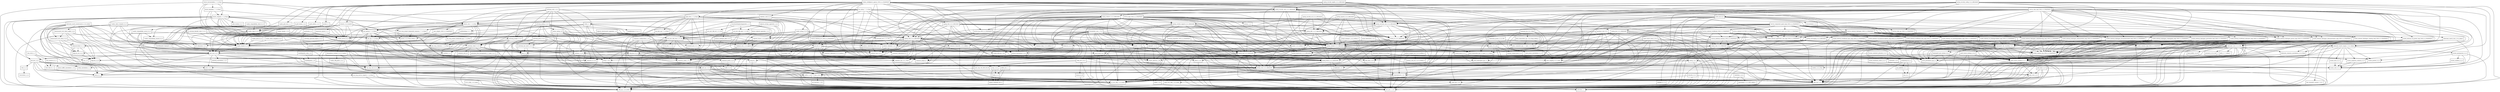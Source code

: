 digraph dependencies {
  node [shape = box, fontsize=10.0];
  activemq_broker_5_15_3 -> activemq_client_5_15_3;
  activemq_broker_5_15_3 -> guava_25_0_jre;
  activemq_broker_5_15_3 -> hawtbuf_1_11;
  activemq_broker_5_15_3 -> jackson_databind_2_9_5;
  activemq_broker_5_15_3 -> jms_1_1;
  activemq_broker_5_15_3 -> org_osgi_core_6_0_0;
  activemq_broker_5_15_3 -> slf4j_api_1_8_0_beta2;
  activemq_broker_5_15_3 -> xml_apis_1_4_01;
  activemq_client_5_15_3 -> commons_net_3_6;
  activemq_client_5_15_3 -> geronimo_j2ee_management_1_1_spec_1_0_1;
  activemq_client_5_15_3 -> hawtbuf_1_11;
  activemq_client_5_15_3 -> jms_1_1;
  activemq_client_5_15_3 -> slf4j_api_1_8_0_beta2;
  activemq_client_5_15_3 -> xml_apis_1_4_01;
  activemq_jms_pool_5_15_3 -> commons_pool2_2_5_0;
  activemq_jms_pool_5_15_3 -> jboss_transaction_api_1_2_spec_1_1_1_Final;
  activemq_jms_pool_5_15_3 -> jms_1_1;
  activemq_jms_pool_5_15_3 -> slf4j_api_1_8_0_beta2;
  activemq_kahadb_store_5_15_3 -> activemq_broker_5_15_3;
  activemq_kahadb_store_5_15_3 -> activemq_client_5_15_3;
  activemq_kahadb_store_5_15_3 -> jms_1_1;
  activemq_kahadb_store_5_15_3 -> slf4j_api_1_8_0_beta2;
  activemq_openwire_legacy_5_15_3 -> activemq_client_5_15_3;
  activemq_pool_5_15_3 -> activemq_client_5_15_3;
  activemq_pool_5_15_3 -> activemq_jms_pool_5_15_3;
  activemq_pool_5_15_3 -> jboss_transaction_api_1_2_spec_1_1_1_Final;
  activemq_pool_5_15_3 -> jms_1_1;
  activemq_pool_5_15_3 -> slf4j_api_1_8_0_beta2;
  activemq_spring_5_15_3 -> activemq_broker_5_15_3;
  activemq_spring_5_15_3 -> activemq_client_5_15_3;
  activemq_spring_5_15_3 -> activemq_jms_pool_5_15_3;
  activemq_spring_5_15_3 -> activemq_pool_5_15_3;
  activemq_spring_5_15_3 -> jboss_transaction_api_1_2_spec_1_1_1_Final;
  activemq_spring_5_15_3 -> jms_1_1;
  activemq_spring_5_15_3 -> slf4j_api_1_8_0_beta2;
  activemq_spring_5_15_3 -> spring_beans_5_0_5_RELEASE;
  activemq_spring_5_15_3 -> spring_context_5_0_5_RELEASE;
  activemq_spring_5_15_3 -> spring_core_5_0_5_RELEASE;
  activemq_spring_5_15_3 -> xbean_spring_4_8;
  activemq_web_5_15_3 -> activemq_broker_5_15_3;
  activemq_web_5_15_3 -> activemq_client_5_15_3;
  activemq_web_5_15_3 -> activemq_spring_5_15_3;
  activemq_web_5_15_3 -> jaxb_api_2_3_0;
  activemq_web_5_15_3 -> jms_1_1;
  activemq_web_5_15_3 -> slf4j_api_1_8_0_beta2;
  activemq_web_5_15_3 -> spring_beans_5_0_5_RELEASE;
  activemq_web_5_15_3 -> spring_core_5_0_5_RELEASE;
  activemq_web_5_15_3 -> spring_web_5_0_5_RELEASE;
  activemq_web_5_15_3 -> spring_webmvc_5_0_5_RELEASE;
  activemq_web_5_15_3 -> xstream_1_4_10;
  ant_1_10_3 -> ant_launcher_1_10_3;
  ant_1_10_3 -> xml_apis_1_4_01;
  asm_analysis_6_1_1 -> asm_6_1_1;
  asm_analysis_6_1_1 -> asm_tree_6_1_1;
  asm_tree_6_1_1 -> asm_6_1_1;
  asm_util_6_1_1 -> asm_6_1_1;
  asm_util_6_1_1 -> asm_analysis_6_1_1;
  asm_util_6_1_1 -> asm_tree_6_1_1;
  aspectjweaver_1_9_1 -> jcl_over_slf4j_1_8_0_beta2;
  aspectjweaver_1_9_1 -> xml_apis_1_4_01;
  atmosphere_runtime_2_4_21_vaadin1 -> commons_pool2_2_5_0;
  atmosphere_runtime_2_4_21_vaadin1 -> jaxb_api_2_3_0;
  atmosphere_runtime_2_4_21_vaadin1 -> vaadin_slf4j_jdk14_1_6_1;
  atmosphere_runtime_2_4_21_vaadin1 -> xml_apis_1_4_01;
  aws_java_sdk_core_1_11_319 -> httpclient_4_5_5;
  aws_java_sdk_core_1_11_319 -> httpcore_4_4_9;
  aws_java_sdk_core_1_11_319 -> ion_java_1_1_2;
  aws_java_sdk_core_1_11_319 -> jackson_annotations_2_9_0;
  aws_java_sdk_core_1_11_319 -> jackson_core_2_9_5;
  aws_java_sdk_core_1_11_319 -> jackson_databind_2_9_5;
  aws_java_sdk_core_1_11_319 -> jackson_dataformat_cbor_2_9_5;
  aws_java_sdk_core_1_11_319 -> jaxb_api_2_3_0;
  aws_java_sdk_core_1_11_319 -> jcl_over_slf4j_1_8_0_beta2;
  aws_java_sdk_core_1_11_319 -> joda_time_2_9_9;
  aws_java_sdk_core_1_11_319 -> xml_apis_1_4_01;
  aws_java_sdk_ec2_1_11_319 -> aws_java_sdk_core_1_11_319;
  aws_java_sdk_ec2_1_11_319 -> jackson_databind_2_9_5;
  aws_java_sdk_ec2_1_11_319 -> jcl_over_slf4j_1_8_0_beta2;
  aws_java_sdk_ec2_1_11_319 -> jmespath_java_1_11_319;
  aws_java_sdk_ec2_1_11_319 -> xml_apis_1_4_01;
  aws_java_sdk_logs_1_11_319 -> aws_java_sdk_core_1_11_319;
  aws_java_sdk_logs_1_11_319 -> jackson_annotations_2_9_0;
  aws_java_sdk_logs_1_11_319 -> jackson_core_2_9_5;
  aws_java_sdk_logs_1_11_319 -> jcl_over_slf4j_1_8_0_beta2;
  bcpkix_jdk15on_1_59 -> bcprov_jdk15on_1_59;
  bounce_0_18 -> xml_apis_1_4_01;
  cglib_3_2_6 -> ant_1_10_3;
  cglib_3_2_6 -> asm_6_1_1;
  citizen_intelligence_agency_2018_4_4_SNAPSHOT -> commons_beanutils_1_9_3_redhat_1;
  citizen_intelligence_agency_2018_4_4_SNAPSHOT -> commons_lang_2_6_0_redhat_6;
  citizen_intelligence_agency_2018_4_4_SNAPSHOT -> commons_lang3_3_7;
  citizen_intelligence_agency_2018_4_4_SNAPSHOT -> dcharts_2_0_0_hack23;
  citizen_intelligence_agency_2018_4_4_SNAPSHOT -> gantt_addon_1_0_3;
  citizen_intelligence_agency_2018_4_4_SNAPSHOT -> javax_persistence_api_2_2;
  citizen_intelligence_agency_2018_4_4_SNAPSHOT -> joda_time_2_9_9;
  citizen_intelligence_agency_2018_4_4_SNAPSHOT -> jsoup_1_10_2;
  citizen_intelligence_agency_2018_4_4_SNAPSHOT -> model_external_riksdagen_documentcontent_impl_2018_4_4_SNAPSHOT;
  citizen_intelligence_agency_2018_4_4_SNAPSHOT -> model_external_riksdagen_dokumentlista_impl_2018_4_4_SNAPSHOT;
  citizen_intelligence_agency_2018_4_4_SNAPSHOT -> model_external_riksdagen_dokumentstatus_impl_2018_4_4_SNAPSHOT;
  citizen_intelligence_agency_2018_4_4_SNAPSHOT -> model_external_riksdagen_person_impl_2018_4_4_SNAPSHOT;
  citizen_intelligence_agency_2018_4_4_SNAPSHOT -> model_external_riksdagen_utskottsforslag_impl_2018_4_4_SNAPSHOT;
  citizen_intelligence_agency_2018_4_4_SNAPSHOT -> model_external_worldbank_data_impl_2018_4_4_SNAPSHOT;
  citizen_intelligence_agency_2018_4_4_SNAPSHOT -> model_internal_application_user_impl_2018_4_4_SNAPSHOT;
  citizen_intelligence_agency_2018_4_4_SNAPSHOT -> qrcode_2_1;
  citizen_intelligence_agency_2018_4_4_SNAPSHOT -> responsive_layout_2_1_1;
  citizen_intelligence_agency_2018_4_4_SNAPSHOT -> service_api_2018_4_4_SNAPSHOT;
  citizen_intelligence_agency_2018_4_4_SNAPSHOT -> service_external_esv_2018_4_4_SNAPSHOT;
  citizen_intelligence_agency_2018_4_4_SNAPSHOT -> slf4j_api_1_8_0_beta2;
  citizen_intelligence_agency_2018_4_4_SNAPSHOT -> spring_aop_5_0_5_RELEASE;
  citizen_intelligence_agency_2018_4_4_SNAPSHOT -> spring_beans_5_0_5_RELEASE;
  citizen_intelligence_agency_2018_4_4_SNAPSHOT -> spring_context_5_0_5_RELEASE;
  citizen_intelligence_agency_2018_4_4_SNAPSHOT -> spring_security_core_5_0_4_RELEASE;
  citizen_intelligence_agency_2018_4_4_SNAPSHOT -> spring_security_web_5_0_4_RELEASE;
  citizen_intelligence_agency_2018_4_4_SNAPSHOT -> spring_tx_5_0_5_RELEASE;
  citizen_intelligence_agency_2018_4_4_SNAPSHOT -> spring_web_5_0_5_RELEASE;
  citizen_intelligence_agency_2018_4_4_SNAPSHOT -> statistics_card_0_3_0;
  citizen_intelligence_agency_2018_4_4_SNAPSHOT -> vaadin_grid_util_2_1_1;
  citizen_intelligence_agency_2018_4_4_SNAPSHOT -> vaadin_server_8_4_0;
  citizen_intelligence_agency_2018_4_4_SNAPSHOT -> vaadin_shared_8_4_0;
  citizen_intelligence_agency_2018_4_4_SNAPSHOT -> vaadin_spring_3_0_0;
  citizen_intelligence_agency_2018_4_4_SNAPSHOT -> web_widgets_2018_4_4_SNAPSHOT;
  citizen_intelligence_agency_2018_4_4_SNAPSHOT -> wt_pdf_viewer_1_0_4;
  cloudwatchlogbackappender_1_11 -> aws_java_sdk_core_1_11_319;
  cloudwatchlogbackappender_1_11 -> aws_java_sdk_ec2_1_11_319;
  cloudwatchlogbackappender_1_11 -> aws_java_sdk_logs_1_11_319;
  cloudwatchlogbackappender_1_11 -> logback_classic_1_3_0_alpha4;
  cloudwatchlogbackappender_1_11 -> logback_core_1_3_0_alpha4;
  colt_2_1_4 -> concurrent_1_3_4;
  commons_beanutils_1_9_3_redhat_1 -> commons_collections_3_2_2_redhat_2;
  commons_beanutils_1_9_3_redhat_1 -> jcl_over_slf4j_1_8_0_beta2;
  commons_collections4_4_1 -> xml_apis_1_4_01;
  commons_configuration_1_10 -> commons_beanutils_1_9_3_redhat_1;
  commons_configuration_1_10 -> commons_codec_1_11;
  commons_configuration_1_10 -> commons_collections_3_2_2_redhat_2;
  commons_configuration_1_10 -> commons_lang_2_6_0_redhat_6;
  commons_configuration_1_10 -> jcl_over_slf4j_1_8_0_beta2;
  commons_configuration_1_10 -> xml_apis_1_4_01;
  commons_dbcp2_2_2_0 -> commons_pool2_2_5_0;
  commons_dbcp2_2_2_0 -> jboss_transaction_api_1_2_spec_1_1_1_Final;
  commons_dbcp2_2_2_0 -> jcl_over_slf4j_1_8_0_beta2;
  commons_pool2_2_5_0 -> cglib_3_2_6;
  confirmdialog_3_1_1 -> vaadin_server_8_4_0;
  confirmdialog_3_1_1 -> vaadin_shared_8_4_0;
  core_1_1_2 -> arpack_combined_all_0_1;
  dcharts_2_0_0_hack23 -> commons_codec_1_11;
  dcharts_2_0_0_hack23 -> commons_lang3_3_7;
  dcharts_2_0_0_hack23 -> gwt_user_2_8_2;
  dcharts_2_0_0_hack23 -> vaadin_client_8_4_0;
  dcharts_2_0_0_hack23 -> vaadin_server_8_4_0;
  dcharts_2_0_0_hack23 -> vaadin_shared_8_4_0;
  dom4j_1_6_1 -> jaxb_api_2_3_0;
  dom4j_1_6_1 -> jaxb_xjc_2_3_0;
  dom4j_1_6_1 -> xml_apis_1_4_01;
  drools_compiler_7_7_0_Final -> antlr_runtime_3_5_2;
  drools_compiler_7_7_0_Final -> drools_core_7_7_0_Final;
  drools_compiler_7_7_0_Final -> gwt_dev_2_8_2;
  drools_compiler_7_7_0_Final -> jaxb_api_2_3_0;
  drools_compiler_7_7_0_Final -> jaxb_xjc_2_3_0;
  drools_compiler_7_7_0_Final -> kie_api_7_7_0_Final;
  drools_compiler_7_7_0_Final -> kie_internal_7_7_0_Final;
  drools_compiler_7_7_0_Final -> kie_soup_commons_7_7_0_Final;
  drools_compiler_7_7_0_Final -> kie_soup_maven_support_7_7_0_Final;
  drools_compiler_7_7_0_Final -> kie_soup_project_datamodel_commons_7_7_0_Final;
  drools_compiler_7_7_0_Final -> mvel2_2_4_0_Final_redhat_1;
  drools_compiler_7_7_0_Final -> protobuf_java_3_5_1;
  drools_compiler_7_7_0_Final -> slf4j_api_1_8_0_beta2;
  drools_compiler_7_7_0_Final -> xml_apis_1_4_01;
  drools_compiler_7_7_0_Final -> xstream_1_4_10;
  drools_core_7_7_0_Final -> commons_codec_1_11;
  drools_core_7_7_0_Final -> jaxb_api_2_3_0;
  drools_core_7_7_0_Final -> jaxb_xjc_2_3_0;
  drools_core_7_7_0_Final -> kie_api_7_7_0_Final;
  drools_core_7_7_0_Final -> kie_internal_7_7_0_Final;
  drools_core_7_7_0_Final -> kie_soup_commons_7_7_0_Final;
  drools_core_7_7_0_Final -> kie_soup_project_datamodel_commons_7_7_0_Final;
  drools_core_7_7_0_Final -> mvel2_2_4_0_Final_redhat_1;
  drools_core_7_7_0_Final -> protobuf_java_3_5_1;
  drools_core_7_7_0_Final -> slf4j_api_1_8_0_beta2;
  drools_core_7_7_0_Final -> xml_apis_1_4_01;
  drools_core_7_7_0_Final -> xstream_1_4_10;
  drools_decisiontables_7_7_0_Final -> drools_compiler_7_7_0_Final;
  drools_decisiontables_7_7_0_Final -> drools_core_7_7_0_Final;
  drools_decisiontables_7_7_0_Final -> drools_templates_7_7_0_Final;
  drools_decisiontables_7_7_0_Final -> kie_api_7_7_0_Final;
  drools_decisiontables_7_7_0_Final -> kie_internal_7_7_0_Final;
  drools_decisiontables_7_7_0_Final -> poi_all_3_17;
  drools_decisiontables_7_7_0_Final -> slf4j_api_1_8_0_beta2;
  drools_templates_7_7_0_Final -> drools_compiler_7_7_0_Final;
  drools_templates_7_7_0_Final -> drools_core_7_7_0_Final;
  drools_templates_7_7_0_Final -> kie_api_7_7_0_Final;
  drools_templates_7_7_0_Final -> mvel2_2_4_0_Final_redhat_1;
  easybinder_0_5 -> gentyref_1_2_0_vaadin1;
  easybinder_0_5 -> javax_persistence_api_2_2;
  easybinder_0_5 -> vaadin_server_8_4_0;
  easybinder_0_5 -> vaadin_shared_8_4_0;
  easybinder_0_5 -> validation_api_2_0_1_Final;
  ehcache_3_5_2 -> cache_api_1_0_0;
  ehcache_3_5_2 -> jaxb_api_2_3_0;
  ehcache_3_5_2 -> slf4j_api_1_8_0_beta2;
  ehcache_3_5_2 -> xml_apis_1_4_01;
  elasticsearch_rest_client_5_6_8 -> httpasyncclient_4_1_2;
  elasticsearch_rest_client_5_6_8 -> httpclient_4_5_5;
  elasticsearch_rest_client_5_6_8 -> httpcore_4_4_9;
  elasticsearch_rest_client_5_6_8 -> httpcore_nio_4_4_5;
  elasticsearch_rest_client_5_6_8 -> jcl_over_slf4j_1_8_0_beta2;
  elasticsearch_rest_client_sniffer_5_6_8 -> elasticsearch_rest_client_5_6_8;
  elasticsearch_rest_client_sniffer_5_6_8 -> httpcore_4_4_9;
  elasticsearch_rest_client_sniffer_5_6_8 -> jackson_core_2_9_5;
  elasticsearch_rest_client_sniffer_5_6_8 -> jcl_over_slf4j_1_8_0_beta2;
  encrypt_properties_2018_4_4_SNAPSHOT -> bcprov_jdk15on_1_59;
  encrypt_properties_2018_4_4_SNAPSHOT -> jasypt_1_9_3_redhat_3;
  fast_classpath_scanner_2_18_2 -> xml_apis_1_4_01;
  fluent_hc_4_5_5 -> httpclient_4_5_5;
  fluent_hc_4_5_5 -> httpcore_4_4_9;
  gantt_addon_1_0_3 -> gwt_user_2_8_2;
  gantt_addon_1_0_3 -> vaadin_client_8_4_0;
  gantt_addon_1_0_3 -> vaadin_server_8_4_0;
  gantt_addon_1_0_3 -> vaadin_shared_8_4_0;
  googleauth_1_1_5 -> commons_codec_1_11;
  googleauth_1_1_5 -> httpclient_4_5_5;
  guava_25_0_jre -> animal_sniffer_annotations_1_14;
  guava_25_0_jre -> checker_compat_qual_2_0_0;
  guava_25_0_jre -> error_prone_annotations_2_1_3;
  guava_25_0_jre -> j2objc_annotations_1_1;
  guava_25_0_jre -> jsr305_1_3_9;
  gwt_dev_2_8_2 -> animal_sniffer_annotations_1_14;
  gwt_dev_2_8_2 -> ant_1_10_3;
  gwt_dev_2_8_2 -> asm_6_1_1;
  gwt_dev_2_8_2 -> colt_2_1_4;
  gwt_dev_2_8_2 -> gson_2_8_3;
  gwt_dev_2_8_2 -> j2objc_annotations_1_1;
  gwt_dev_2_8_2 -> jsr305_1_3_9;
  gwt_dev_2_8_2 -> org_osgi_core_6_0_0;
  gwt_dev_2_8_2 -> xml_apis_1_4_01;
  gwt_elemental_2_8_2 -> gwt_user_2_8_2;
  gwt_user_2_8_2 -> asm_6_1_1;
  gwt_user_2_8_2 -> commons_io_2_6;
  gwt_user_2_8_2 -> gson_2_8_3;
  gwt_user_2_8_2 -> gwt_dev_2_8_2;
  gwt_user_2_8_2 -> icu4j_61_1;
  gwt_user_2_8_2 -> jcl_over_slf4j_1_8_0_beta2;
  gwt_user_2_8_2 -> jsinterop_annotations_1_0_2;
  gwt_user_2_8_2 -> jsr305_1_3_9;
  gwt_user_2_8_2 -> sac_1_3;
  gwt_user_2_8_2 -> validation_api_2_0_1_Final;
  gwt_user_2_8_2 -> xml_apis_1_4_01;
  hawtdispatch_1_22 -> asm_6_1_1;
  hawtdispatch_1_22 -> org_osgi_core_6_0_0;
  hawtdispatch_scala_1_22 -> hawtdispatch_1_22;
  hawtdispatch_transport_1_22 -> hawtbuf_1_11;
  hawtdispatch_transport_1_22 -> hawtdispatch_1_22;
  hibernate_commons_annotations_5_0_3_Final -> jboss_logging_3_3_2_Final;
  hibernate_core_5_3_0_CR1 -> ant_1_10_3;
  hibernate_core_5_3_0_CR1 -> antlr_2_7_7_redhat_7;
  hibernate_core_5_3_0_CR1 -> byte_buddy_1_8_10;
  hibernate_core_5_3_0_CR1 -> classmate_1_4_0;
  hibernate_core_5_3_0_CR1 -> dom4j_1_6_1;
  hibernate_core_5_3_0_CR1 -> hibernate_commons_annotations_5_0_3_Final;
  hibernate_core_5_3_0_CR1 -> jandex_2_0_5_Final;
  hibernate_core_5_3_0_CR1 -> javassist_3_22_0_GA;
  hibernate_core_5_3_0_CR1 -> javax_persistence_api_2_2;
  hibernate_core_5_3_0_CR1 -> jaxb_api_2_3_0;
  hibernate_core_5_3_0_CR1 -> jboss_logging_3_3_2_Final;
  hibernate_core_5_3_0_CR1 -> jboss_transaction_api_1_2_spec_1_1_1_Final;
  hibernate_core_5_3_0_CR1 -> validation_api_2_0_1_Final;
  hibernate_core_5_3_0_CR1 -> xml_apis_1_4_01;
  hibernate_jcache_5_3_0_CR1 -> cache_api_1_0_0;
  hibernate_jcache_5_3_0_CR1 -> hibernate_core_5_3_0_CR1;
  hibernate_jcache_5_3_0_CR1 -> jboss_logging_3_3_2_Final;
  hibernate_jcache_5_3_0_CR1 -> jboss_transaction_api_1_2_spec_1_1_1_Final;
  hibernate_search_elasticsearch_5_10_0_Beta2 -> elasticsearch_rest_client_5_6_8;
  hibernate_search_elasticsearch_5_10_0_Beta2 -> elasticsearch_rest_client_sniffer_5_6_8;
  hibernate_search_elasticsearch_5_10_0_Beta2 -> gson_2_8_3;
  hibernate_search_elasticsearch_5_10_0_Beta2 -> hibernate_search_engine_5_10_0_Beta2;
  hibernate_search_elasticsearch_5_10_0_Beta2 -> httpasyncclient_4_1_2;
  hibernate_search_elasticsearch_5_10_0_Beta2 -> httpclient_4_5_5;
  hibernate_search_elasticsearch_5_10_0_Beta2 -> httpcore_4_4_9;
  hibernate_search_elasticsearch_5_10_0_Beta2 -> httpcore_nio_4_4_5;
  hibernate_search_elasticsearch_5_10_0_Beta2 -> jaxb_api_2_3_0;
  hibernate_search_elasticsearch_5_10_0_Beta2 -> jboss_logging_3_3_2_Final;
  hibernate_search_elasticsearch_5_10_0_Beta2 -> lucene_analyzers_common_5_5_5;
  hibernate_search_elasticsearch_5_10_0_Beta2 -> lucene_core_5_5_5;
  hibernate_search_elasticsearch_5_10_0_Beta2 -> lucene_facet_5_5_5;
  hibernate_search_engine_5_10_0_Beta2 -> hibernate_commons_annotations_5_0_3_Final;
  hibernate_search_engine_5_10_0_Beta2 -> jboss_logging_3_3_2_Final;
  hibernate_search_engine_5_10_0_Beta2 -> jboss_transaction_api_1_2_spec_1_1_1_Final;
  hibernate_search_engine_5_10_0_Beta2 -> lucene_analyzers_common_5_5_5;
  hibernate_search_engine_5_10_0_Beta2 -> lucene_core_5_5_5;
  hibernate_search_engine_5_10_0_Beta2 -> lucene_facet_5_5_5;
  hibernate_search_engine_5_10_0_Beta2 -> lucene_misc_5_5_5;
  hibernate_search_engine_5_10_0_Beta2 -> lucene_queries_5_5_5;
  hibernate_search_engine_5_10_0_Beta2 -> lucene_queryparser_5_5_5;
  hibernate_search_engine_5_10_0_Beta2 -> xml_apis_1_4_01;
  hibernate_search_orm_5_10_0_Beta2 -> hibernate_commons_annotations_5_0_3_Final;
  hibernate_search_orm_5_10_0_Beta2 -> hibernate_core_5_3_0_CR1;
  hibernate_search_orm_5_10_0_Beta2 -> hibernate_search_engine_5_10_0_Beta2;
  hibernate_search_orm_5_10_0_Beta2 -> javax_persistence_api_2_2;
  hibernate_search_orm_5_10_0_Beta2 -> jboss_transaction_api_1_2_spec_1_1_1_Final;
  hibernate_search_orm_5_10_0_Beta2 -> lucene_core_5_5_5;
  hibernate_validator_6_0_9_Final -> classmate_1_4_0;
  hibernate_validator_6_0_9_Final -> javax_persistence_api_2_2;
  hibernate_validator_6_0_9_Final -> jaxb_api_2_3_0;
  hibernate_validator_6_0_9_Final -> jboss_logging_3_3_2_Final;
  hibernate_validator_6_0_9_Final -> joda_time_2_9_9;
  hibernate_validator_6_0_9_Final -> jsoup_1_10_2;
  hibernate_validator_6_0_9_Final -> validation_api_2_0_1_Final;
  hibernate_validator_6_0_9_Final -> xml_apis_1_4_01;
  httpasyncclient_4_1_2 -> httpclient_4_5_5;
  httpasyncclient_4_1_2 -> httpcore_4_4_9;
  httpasyncclient_4_1_2 -> httpcore_nio_4_4_5;
  httpasyncclient_4_1_2 -> jcl_over_slf4j_1_8_0_beta2;
  httpclient_4_5_5 -> commons_codec_1_11;
  httpclient_4_5_5 -> httpcore_4_4_9;
  httpclient_4_5_5 -> jcl_over_slf4j_1_8_0_beta2;
  httpcore_nio_4_4_5 -> httpcore_4_4_9;
  hyperjaxb3_ejb_roundtrip_0_6_2 -> commons_io_2_6;
  hyperjaxb3_ejb_roundtrip_0_6_2 -> commons_lang3_3_7;
  hyperjaxb3_ejb_roundtrip_0_6_2 -> hyperjaxb3_ejb_runtime_0_6_2;
  hyperjaxb3_ejb_roundtrip_0_6_2 -> javax_persistence_api_2_2;
  hyperjaxb3_ejb_roundtrip_0_6_2 -> jaxb_api_2_3_0;
  hyperjaxb3_ejb_roundtrip_0_6_2 -> jaxb2_basics_runtime_0_11_1;
  hyperjaxb3_ejb_roundtrip_0_6_2 -> jaxb2_basics_testing_0_10_0;
  hyperjaxb3_ejb_roundtrip_0_6_2 -> jcl_over_slf4j_1_8_0_beta2;
  hyperjaxb3_ejb_roundtrip_0_6_2 -> xml_apis_1_4_01;
  hyperjaxb3_ejb_runtime_0_6_2 -> commons_lang3_3_7;
  hyperjaxb3_ejb_runtime_0_6_2 -> javax_persistence_api_2_2;
  hyperjaxb3_ejb_runtime_0_6_2 -> jaxb_api_2_3_0;
  hyperjaxb3_ejb_runtime_0_6_2 -> xml_apis_1_4_01;
  icu4j_61_1 -> xml_apis_1_4_01;
  jackson_databind_2_9_5 -> jackson_annotations_2_9_0;
  jackson_databind_2_9_5 -> jackson_core_2_9_5;
  jackson_databind_2_9_5 -> xml_apis_1_4_01;
  jackson_dataformat_cbor_2_9_5 -> jackson_core_2_9_5;
  jackson_datatype_jdk8_2_9_5 -> jackson_core_2_9_5;
  jackson_datatype_jdk8_2_9_5 -> jackson_databind_2_9_5;
  jackson_mapper_asl_1_9_13_redhat_4 -> jackson_core_asl_1_9_13_redhat_4;
  jackson_mapper_asl_1_9_13_redhat_4 -> joda_time_2_9_9;
  jackson_mapper_asl_1_9_13_redhat_4 -> xml_apis_1_4_01;
  jandex_2_0_5_Final -> ant_1_10_3;
  jasypt_1_9_3_redhat_3 -> icu4j_61_1;
  jasypt_hibernate4_1_9_2 -> hibernate_core_5_3_0_CR1;
  jasypt_hibernate4_1_9_2 -> jasypt_1_9_3_redhat_3;
  jasypt_spring31_1_9_3_redhat_3 -> jasypt_1_9_3_redhat_3;
  jasypt_spring31_1_9_3_redhat_3 -> spring_beans_5_0_5_RELEASE;
  jasypt_spring31_1_9_3_redhat_3 -> spring_context_5_0_5_RELEASE;
  jasypt_spring31_1_9_3_redhat_3 -> spring_core_5_0_5_RELEASE;
  jasypt_spring31_1_9_3_redhat_3 -> xml_apis_1_4_01;
  java_cup_11b_2015_03_26 -> ant_1_10_3;
  javamelody_core_1_72_0 -> activation_1_1;
  javamelody_core_1_72_0 -> commons_dbcp2_2_2_0;
  javamelody_core_1_72_0 -> javax_interceptor_api_1_2;
  javamelody_core_1_72_0 -> javax_mail_1_6_1;
  javamelody_core_1_72_0 -> javax_persistence_api_2_2;
  javamelody_core_1_72_0 -> jrobin_1_6_0;
  javamelody_core_1_72_0 -> log4j_over_slf4j_1_8_0_beta2;
  javamelody_core_1_72_0 -> logback_classic_1_3_0_alpha4;
  javamelody_core_1_72_0 -> logback_core_1_3_0_alpha4;
  javamelody_core_1_72_0 -> openpdf_1_0_5;
  javamelody_core_1_72_0 -> quartz_2_3_0;
  javamelody_core_1_72_0 -> slf4j_api_1_8_0_beta2;
  javamelody_core_1_72_0 -> spring_aop_5_0_5_RELEASE;
  javamelody_core_1_72_0 -> spring_beans_5_0_5_RELEASE;
  javamelody_core_1_72_0 -> spring_context_5_0_5_RELEASE;
  javamelody_core_1_72_0 -> spring_core_5_0_5_RELEASE;
  javamelody_core_1_72_0 -> spring_web_5_0_5_RELEASE;
  javamelody_core_1_72_0 -> xml_apis_1_4_01;
  javamelody_core_1_72_0 -> xstream_1_4_10;
  javax_mail_1_6_1 -> activation_1_1;
  javax_mail_1_6_1 -> xml_apis_1_4_01;
  javers_all_3_9_3 -> aspectjweaver_1_9_1;
  javers_all_3_9_3 -> fast_classpath_scanner_2_18_2;
  javers_all_3_9_3 -> gson_2_8_3;
  javers_all_3_9_3 -> guava_25_0_jre;
  javers_all_3_9_3 -> hibernate_core_5_3_0_CR1;
  javers_all_3_9_3 -> javax_persistence_api_2_2;
  javers_all_3_9_3 -> jboss_transaction_api_1_2_spec_1_1_1_Final;
  javers_all_3_9_3 -> joda_time_2_9_9;
  javers_all_3_9_3 -> picocontainer_2_15;
  javers_all_3_9_3 -> polyjdbc_0_7_3;
  javers_all_3_9_3 -> slf4j_api_1_8_0_beta2;
  javers_all_3_9_3 -> spring_security_core_5_0_4_RELEASE;
  javers_all_3_9_3 -> spring_tx_5_0_5_RELEASE;
  jaxb_api_2_3_0 -> activation_1_1;
  jaxb_api_2_3_0 -> xml_apis_1_4_01;
  jaxb_core_2_3_0 -> activation_1_1;
  jaxb_core_2_3_0 -> jaxb_api_2_3_0;
  jaxb_core_2_3_0 -> xml_apis_1_4_01;
  jaxb_impl_2_3_0 -> activation_1_1;
  jaxb_impl_2_3_0 -> jaxb_api_2_3_0;
  jaxb_impl_2_3_0 -> jaxb_core_2_3_0;
  jaxb_impl_2_3_0 -> xml_apis_1_4_01;
  jaxb_xjc_2_3_0 -> activation_1_1;
  jaxb_xjc_2_3_0 -> ant_1_10_3;
  jaxb_xjc_2_3_0 -> jaxb_api_2_3_0;
  jaxb_xjc_2_3_0 -> jaxb_core_2_3_0;
  jaxb_xjc_2_3_0 -> xml_apis_1_4_01;
  jaxb2_basics_runtime_0_11_1 -> activation_1_1;
  jaxb2_basics_runtime_0_11_1 -> jaxb_api_2_3_0;
  jaxb2_basics_runtime_0_11_1 -> jaxb_core_2_3_0;
  jaxb2_basics_runtime_0_11_1 -> xml_apis_1_4_01;
  jaxb2_basics_testing_0_10_0 -> commons_io_2_6;
  jaxb2_basics_testing_0_10_0 -> jaxb_api_2_3_0;
  jaxb2_basics_testing_0_10_0 -> jaxb2_basics_runtime_0_11_1;
  jaxb2_basics_testing_0_10_0 -> jcl_over_slf4j_1_8_0_beta2;
  jaxb2_basics_testing_0_10_0 -> xml_apis_1_4_01;
  jaxb2_basics_tools_0_10_0 -> commons_beanutils_1_9_3_redhat_1;
  jaxb2_basics_tools_0_10_0 -> commons_lang3_3_7;
  jaxb2_basics_tools_0_10_0 -> jaxb_api_2_3_0;
  jaxb2_basics_tools_0_10_0 -> jaxb_core_2_3_0;
  jaxb2_basics_tools_0_10_0 -> jaxb_xjc_2_3_0;
  jaxb2_basics_tools_0_10_0 -> jaxb2_basics_runtime_0_11_1;
  jaxb2_basics_tools_0_10_0 -> jcl_over_slf4j_1_8_0_beta2;
  jaxb2_basics_tools_0_10_0 -> spring_beans_5_0_5_RELEASE;
  jaxb2_basics_tools_0_10_0 -> spring_context_5_0_5_RELEASE;
  jaxb2_basics_tools_0_10_0 -> xml_apis_1_4_01;
  jboss_connector_api_1_7_spec_1_0_0_Final -> jboss_transaction_api_1_2_spec_1_1_1_Final;
  jboss_logging_3_3_2_Final -> log4j_over_slf4j_1_8_0_beta2;
  jboss_logging_3_3_2_Final -> slf4j_api_1_8_0_beta2;
  jboss_transaction_api_1_2_spec_1_1_1_Final -> javax_interceptor_api_1_2;
  jboss_transaction_spi_7_6_0_Final_redhat_1 -> jboss_connector_api_1_7_spec_1_0_0_Final;
  jboss_transaction_spi_7_6_0_Final_redhat_1 -> jboss_logging_3_3_2_Final;
  jboss_transaction_spi_7_6_0_Final_redhat_1 -> jboss_transaction_api_1_2_spec_1_1_1_Final;
  jbpm_flow_7_7_0_Final -> commons_lang3_3_7;
  jbpm_flow_7_7_0_Final -> drools_core_7_7_0_Final;
  jbpm_flow_7_7_0_Final -> jaxb_api_2_3_0;
  jbpm_flow_7_7_0_Final -> kie_api_7_7_0_Final;
  jbpm_flow_7_7_0_Final -> kie_dmn_api_7_7_0_Final;
  jbpm_flow_7_7_0_Final -> kie_internal_7_7_0_Final;
  jbpm_flow_7_7_0_Final -> kie_soup_commons_7_7_0_Final;
  jbpm_flow_7_7_0_Final -> kie_soup_project_datamodel_commons_7_7_0_Final;
  jbpm_flow_7_7_0_Final -> mvel2_2_4_0_Final_redhat_1;
  jbpm_flow_7_7_0_Final -> protobuf_java_3_5_1;
  jbpm_flow_7_7_0_Final -> quartz_2_3_0;
  jbpm_flow_7_7_0_Final -> slf4j_api_1_8_0_beta2;
  jbpm_flow_7_7_0_Final -> xml_apis_1_4_01;
  jbpm_flow_7_7_0_Final -> xstream_1_4_10;
  jcl_over_slf4j_1_8_0_beta2 -> slf4j_api_1_8_0_beta2;
  jdom2_2_0_6 -> xml_apis_1_4_01;
  jmespath_java_1_11_319 -> jackson_databind_2_9_5;
  jna_platform_4_5_1 -> jna_4_5_1;
  jrobin_1_6_0 -> xml_apis_1_4_01;
  jsoup_1_10_2 -> xml_apis_1_4_01;
  jul_to_slf4j_1_8_0_beta2 -> slf4j_api_1_8_0_beta2;
  kie_api_7_7_0_Final -> jaxb_api_2_3_0;
  kie_api_7_7_0_Final -> kie_soup_maven_support_7_7_0_Final;
  kie_api_7_7_0_Final -> org_osgi_core_6_0_0;
  kie_api_7_7_0_Final -> slf4j_api_1_8_0_beta2;
  kie_dmn_api_7_7_0_Final -> kie_api_7_7_0_Final;
  kie_dmn_api_7_7_0_Final -> xstream_1_4_10;
  kie_internal_7_7_0_Final -> jaxb_api_2_3_0;
  kie_internal_7_7_0_Final -> jaxb_xjc_2_3_0;
  kie_internal_7_7_0_Final -> kie_api_7_7_0_Final;
  kie_internal_7_7_0_Final -> org_osgi_core_6_0_0;
  kie_internal_7_7_0_Final -> slf4j_api_1_8_0_beta2;
  kie_internal_7_7_0_Final -> xstream_1_4_10;
  kie_soup_commons_7_7_0_Final -> xstream_1_4_10;
  kie_soup_maven_support_7_7_0_Final -> slf4j_api_1_8_0_beta2;
  kie_soup_maven_support_7_7_0_Final -> xml_apis_1_4_01;
  kie_soup_project_datamodel_api_7_7_0_Final -> kie_soup_commons_7_7_0_Final;
  kie_soup_project_datamodel_commons_7_7_0_Final -> kie_soup_project_datamodel_api_7_7_0_Final;
  kie_soup_project_datamodel_commons_7_7_0_Final -> mvel2_2_4_0_Final_redhat_1;
  kie_spring_7_7_0_Final -> drools_compiler_7_7_0_Final;
  kie_spring_7_7_0_Final -> drools_core_7_7_0_Final;
  kie_spring_7_7_0_Final -> javax_persistence_api_2_2;
  kie_spring_7_7_0_Final -> jbpm_flow_7_7_0_Final;
  kie_spring_7_7_0_Final -> kie_api_7_7_0_Final;
  kie_spring_7_7_0_Final -> kie_internal_7_7_0_Final;
  kie_spring_7_7_0_Final -> slf4j_api_1_8_0_beta2;
  kie_spring_7_7_0_Final -> spring_beans_5_0_5_RELEASE;
  kie_spring_7_7_0_Final -> spring_context_5_0_5_RELEASE;
  kie_spring_7_7_0_Final -> spring_core_5_0_5_RELEASE;
  kie_spring_7_7_0_Final -> spring_orm_5_0_5_RELEASE;
  kie_spring_7_7_0_Final -> spring_tx_5_0_5_RELEASE;
  kie_spring_7_7_0_Final -> xml_apis_1_4_01;
  kinesis_logback_appender_1_4_2 -> aws_java_sdk_core_1_11_319;
  kinesis_logback_appender_1_4_2 -> logback_core_1_3_0_alpha4;
  liquibase_core_3_6_1 -> ant_1_10_3;
  liquibase_core_3_6_1 -> logback_classic_1_3_0_alpha4;
  liquibase_core_3_6_1 -> logback_core_1_3_0_alpha4;
  liquibase_core_3_6_1 -> org_osgi_core_6_0_0;
  liquibase_core_3_6_1 -> slf4j_api_1_8_0_beta2;
  liquibase_core_3_6_1 -> snakeyaml_1_21;
  liquibase_core_3_6_1 -> spring_beans_5_0_5_RELEASE;
  liquibase_core_3_6_1 -> spring_context_5_0_5_RELEASE;
  liquibase_core_3_6_1 -> spring_core_5_0_5_RELEASE;
  liquibase_core_3_6_1 -> xml_apis_1_4_01;
  log4j_over_slf4j_1_8_0_beta2 -> slf4j_api_1_8_0_beta2;
  log4j_over_slf4j_1_8_0_beta2 -> xml_apis_1_4_01;
  logback_awslogs_appender_1_0_0 -> aws_java_sdk_core_1_11_319;
  logback_awslogs_appender_1_0_0 -> aws_java_sdk_logs_1_11_319;
  logback_awslogs_appender_1_0_0 -> logback_classic_1_3_0_alpha4;
  logback_awslogs_appender_1_0_0 -> logback_core_1_3_0_alpha4;
  logback_classic_1_3_0_alpha4 -> logback_core_1_3_0_alpha4;
  logback_classic_1_3_0_alpha4 -> slf4j_api_1_8_0_beta2;
  logback_classic_1_3_0_alpha4 -> xml_apis_1_4_01;
  logback_core_1_3_0_alpha4 -> javax_mail_1_6_1;
  logback_core_1_3_0_alpha4 -> xml_apis_1_4_01;
  logback_elasticsearch_appender_1_6 -> aws_java_sdk_core_1_11_319;
  logback_elasticsearch_appender_1_6 -> jackson_core_2_9_5;
  logback_elasticsearch_appender_1_6 -> logback_classic_1_3_0_alpha4;
  logback_elasticsearch_appender_1_6 -> logback_core_1_3_0_alpha4;
  logback_elasticsearch_appender_1_6 -> slf4j_api_1_8_0_beta2;
  lucene_analyzers_common_5_5_5 -> lucene_core_5_5_5;
  lucene_analyzers_common_5_5_5 -> xml_apis_1_4_01;
  lucene_analyzers_phonetic_5_5_5 -> commons_codec_1_11;
  lucene_analyzers_phonetic_5_5_5 -> lucene_analyzers_common_5_5_5;
  lucene_analyzers_phonetic_5_5_5 -> lucene_core_5_5_5;
  lucene_backward_codecs_5_5_5 -> lucene_core_5_5_5;
  lucene_facet_5_5_5 -> lucene_core_5_5_5;
  lucene_facet_5_5_5 -> lucene_queries_5_5_5;
  lucene_misc_5_5_5 -> lucene_core_5_5_5;
  lucene_queries_5_5_5 -> lucene_core_5_5_5;
  lucene_queryparser_5_5_5 -> lucene_core_5_5_5;
  lucene_queryparser_5_5_5 -> lucene_queries_5_5_5;
  lucene_queryparser_5_5_5 -> lucene_sandbox_5_5_5;
  lucene_queryparser_5_5_5 -> xml_apis_1_4_01;
  lucene_sandbox_5_5_5 -> lucene_core_5_5_5;
  model_common_impl_2018_4_4_SNAPSHOT -> jaxb_api_2_3_0;
  model_common_impl_2018_4_4_SNAPSHOT -> model_common_api_2018_4_4_SNAPSHOT;
  model_common_impl_2018_4_4_SNAPSHOT -> slf4j_api_1_8_0_beta2;
  model_external_riksdagen_documentcontent_impl_2018_4_4_SNAPSHOT -> hyperjaxb3_ejb_roundtrip_0_6_2;
  model_external_riksdagen_documentcontent_impl_2018_4_4_SNAPSHOT -> javax_persistence_api_2_2;
  model_external_riksdagen_documentcontent_impl_2018_4_4_SNAPSHOT -> jaxb_api_2_3_0;
  model_external_riksdagen_documentcontent_impl_2018_4_4_SNAPSHOT -> jaxb2_basics_runtime_0_11_1;
  model_external_riksdagen_documentcontent_impl_2018_4_4_SNAPSHOT -> model_common_api_2018_4_4_SNAPSHOT;
  model_external_riksdagen_documentcontent_impl_2018_4_4_SNAPSHOT -> xml_apis_1_4_01;
  model_external_riksdagen_dokumentlista_impl_2018_4_4_SNAPSHOT -> hyperjaxb3_ejb_roundtrip_0_6_2;
  model_external_riksdagen_dokumentlista_impl_2018_4_4_SNAPSHOT -> javax_persistence_api_2_2;
  model_external_riksdagen_dokumentlista_impl_2018_4_4_SNAPSHOT -> jaxb_api_2_3_0;
  model_external_riksdagen_dokumentlista_impl_2018_4_4_SNAPSHOT -> jaxb2_basics_runtime_0_11_1;
  model_external_riksdagen_dokumentlista_impl_2018_4_4_SNAPSHOT -> model_common_api_2018_4_4_SNAPSHOT;
  model_external_riksdagen_dokumentlista_impl_2018_4_4_SNAPSHOT -> xml_apis_1_4_01;
  model_external_riksdagen_dokumentstatus_impl_2018_4_4_SNAPSHOT -> hyperjaxb3_ejb_roundtrip_0_6_2;
  model_external_riksdagen_dokumentstatus_impl_2018_4_4_SNAPSHOT -> javax_persistence_api_2_2;
  model_external_riksdagen_dokumentstatus_impl_2018_4_4_SNAPSHOT -> jaxb_api_2_3_0;
  model_external_riksdagen_dokumentstatus_impl_2018_4_4_SNAPSHOT -> jaxb2_basics_runtime_0_11_1;
  model_external_riksdagen_dokumentstatus_impl_2018_4_4_SNAPSHOT -> model_common_api_2018_4_4_SNAPSHOT;
  model_external_riksdagen_dokumentstatus_impl_2018_4_4_SNAPSHOT -> model_common_impl_2018_4_4_SNAPSHOT;
  model_external_riksdagen_dokumentstatus_impl_2018_4_4_SNAPSHOT -> xml_apis_1_4_01;
  model_external_riksdagen_person_impl_2018_4_4_SNAPSHOT -> hyperjaxb3_ejb_roundtrip_0_6_2;
  model_external_riksdagen_person_impl_2018_4_4_SNAPSHOT -> javax_persistence_api_2_2;
  model_external_riksdagen_person_impl_2018_4_4_SNAPSHOT -> jaxb_api_2_3_0;
  model_external_riksdagen_person_impl_2018_4_4_SNAPSHOT -> jaxb2_basics_runtime_0_11_1;
  model_external_riksdagen_person_impl_2018_4_4_SNAPSHOT -> model_common_api_2018_4_4_SNAPSHOT;
  model_external_riksdagen_person_impl_2018_4_4_SNAPSHOT -> model_common_impl_2018_4_4_SNAPSHOT;
  model_external_riksdagen_person_impl_2018_4_4_SNAPSHOT -> xml_apis_1_4_01;
  model_external_riksdagen_personlista_impl_2018_4_4_SNAPSHOT -> hyperjaxb3_ejb_roundtrip_0_6_2;
  model_external_riksdagen_personlista_impl_2018_4_4_SNAPSHOT -> javax_persistence_api_2_2;
  model_external_riksdagen_personlista_impl_2018_4_4_SNAPSHOT -> jaxb_api_2_3_0;
  model_external_riksdagen_personlista_impl_2018_4_4_SNAPSHOT -> jaxb2_basics_runtime_0_11_1;
  model_external_riksdagen_personlista_impl_2018_4_4_SNAPSHOT -> model_common_api_2018_4_4_SNAPSHOT;
  model_external_riksdagen_personlista_impl_2018_4_4_SNAPSHOT -> model_common_impl_2018_4_4_SNAPSHOT;
  model_external_riksdagen_personlista_impl_2018_4_4_SNAPSHOT -> xml_apis_1_4_01;
  model_external_riksdagen_utskottsforslag_impl_2018_4_4_SNAPSHOT -> hyperjaxb3_ejb_roundtrip_0_6_2;
  model_external_riksdagen_utskottsforslag_impl_2018_4_4_SNAPSHOT -> hyperjaxb3_ejb_runtime_0_6_2;
  model_external_riksdagen_utskottsforslag_impl_2018_4_4_SNAPSHOT -> javax_persistence_api_2_2;
  model_external_riksdagen_utskottsforslag_impl_2018_4_4_SNAPSHOT -> jaxb_api_2_3_0;
  model_external_riksdagen_utskottsforslag_impl_2018_4_4_SNAPSHOT -> jaxb2_basics_runtime_0_11_1;
  model_external_riksdagen_utskottsforslag_impl_2018_4_4_SNAPSHOT -> model_common_api_2018_4_4_SNAPSHOT;
  model_external_riksdagen_utskottsforslag_impl_2018_4_4_SNAPSHOT -> model_common_impl_2018_4_4_SNAPSHOT;
  model_external_riksdagen_utskottsforslag_impl_2018_4_4_SNAPSHOT -> xml_apis_1_4_01;
  model_external_riksdagen_votering_impl_2018_4_4_SNAPSHOT -> hyperjaxb3_ejb_roundtrip_0_6_2;
  model_external_riksdagen_votering_impl_2018_4_4_SNAPSHOT -> javax_persistence_api_2_2;
  model_external_riksdagen_votering_impl_2018_4_4_SNAPSHOT -> jaxb_api_2_3_0;
  model_external_riksdagen_votering_impl_2018_4_4_SNAPSHOT -> jaxb2_basics_runtime_0_11_1;
  model_external_riksdagen_votering_impl_2018_4_4_SNAPSHOT -> model_common_api_2018_4_4_SNAPSHOT;
  model_external_riksdagen_votering_impl_2018_4_4_SNAPSHOT -> model_common_impl_2018_4_4_SNAPSHOT;
  model_external_riksdagen_votering_impl_2018_4_4_SNAPSHOT -> xml_apis_1_4_01;
  model_external_riksdagen_voteringlista_impl_2018_4_4_SNAPSHOT -> hyperjaxb3_ejb_roundtrip_0_6_2;
  model_external_riksdagen_voteringlista_impl_2018_4_4_SNAPSHOT -> javax_persistence_api_2_2;
  model_external_riksdagen_voteringlista_impl_2018_4_4_SNAPSHOT -> jaxb_api_2_3_0;
  model_external_riksdagen_voteringlista_impl_2018_4_4_SNAPSHOT -> jaxb2_basics_runtime_0_11_1;
  model_external_riksdagen_voteringlista_impl_2018_4_4_SNAPSHOT -> model_common_api_2018_4_4_SNAPSHOT;
  model_external_riksdagen_voteringlista_impl_2018_4_4_SNAPSHOT -> xml_apis_1_4_01;
  model_external_val_kommunvalkrets_impl_2018_4_4_SNAPSHOT -> hyperjaxb3_ejb_roundtrip_0_6_2;
  model_external_val_kommunvalkrets_impl_2018_4_4_SNAPSHOT -> javax_persistence_api_2_2;
  model_external_val_kommunvalkrets_impl_2018_4_4_SNAPSHOT -> jaxb_api_2_3_0;
  model_external_val_kommunvalkrets_impl_2018_4_4_SNAPSHOT -> jaxb2_basics_runtime_0_11_1;
  model_external_val_kommunvalkrets_impl_2018_4_4_SNAPSHOT -> model_common_api_2018_4_4_SNAPSHOT;
  model_external_val_kommunvalkrets_impl_2018_4_4_SNAPSHOT -> xml_apis_1_4_01;
  model_external_val_landstingvalkrets_impl_2018_4_4_SNAPSHOT -> hyperjaxb3_ejb_roundtrip_0_6_2;
  model_external_val_landstingvalkrets_impl_2018_4_4_SNAPSHOT -> javax_persistence_api_2_2;
  model_external_val_landstingvalkrets_impl_2018_4_4_SNAPSHOT -> jaxb_api_2_3_0;
  model_external_val_landstingvalkrets_impl_2018_4_4_SNAPSHOT -> jaxb2_basics_runtime_0_11_1;
  model_external_val_landstingvalkrets_impl_2018_4_4_SNAPSHOT -> model_common_api_2018_4_4_SNAPSHOT;
  model_external_val_landstingvalkrets_impl_2018_4_4_SNAPSHOT -> xml_apis_1_4_01;
  model_external_val_partier_impl_2018_4_4_SNAPSHOT -> hyperjaxb3_ejb_roundtrip_0_6_2;
  model_external_val_partier_impl_2018_4_4_SNAPSHOT -> javax_persistence_api_2_2;
  model_external_val_partier_impl_2018_4_4_SNAPSHOT -> jaxb_api_2_3_0;
  model_external_val_partier_impl_2018_4_4_SNAPSHOT -> jaxb2_basics_runtime_0_11_1;
  model_external_val_partier_impl_2018_4_4_SNAPSHOT -> model_common_api_2018_4_4_SNAPSHOT;
  model_external_val_partier_impl_2018_4_4_SNAPSHOT -> model_common_impl_2018_4_4_SNAPSHOT;
  model_external_val_partier_impl_2018_4_4_SNAPSHOT -> xml_apis_1_4_01;
  model_external_val_riksdagsvalkrets_impl_2018_4_4_SNAPSHOT -> hyperjaxb3_ejb_roundtrip_0_6_2;
  model_external_val_riksdagsvalkrets_impl_2018_4_4_SNAPSHOT -> javax_persistence_api_2_2;
  model_external_val_riksdagsvalkrets_impl_2018_4_4_SNAPSHOT -> jaxb_api_2_3_0;
  model_external_val_riksdagsvalkrets_impl_2018_4_4_SNAPSHOT -> jaxb2_basics_runtime_0_11_1;
  model_external_val_riksdagsvalkrets_impl_2018_4_4_SNAPSHOT -> model_common_api_2018_4_4_SNAPSHOT;
  model_external_val_riksdagsvalkrets_impl_2018_4_4_SNAPSHOT -> xml_apis_1_4_01;
  model_external_worldbank_data_impl_2018_4_4_SNAPSHOT -> hyperjaxb3_ejb_roundtrip_0_6_2;
  model_external_worldbank_data_impl_2018_4_4_SNAPSHOT -> javax_persistence_api_2_2;
  model_external_worldbank_data_impl_2018_4_4_SNAPSHOT -> jaxb_api_2_3_0;
  model_external_worldbank_data_impl_2018_4_4_SNAPSHOT -> jaxb2_basics_runtime_0_11_1;
  model_external_worldbank_data_impl_2018_4_4_SNAPSHOT -> model_common_api_2018_4_4_SNAPSHOT;
  model_external_worldbank_indicators_impl_2018_4_4_SNAPSHOT -> hyperjaxb3_ejb_roundtrip_0_6_2;
  model_external_worldbank_indicators_impl_2018_4_4_SNAPSHOT -> javax_persistence_api_2_2;
  model_external_worldbank_indicators_impl_2018_4_4_SNAPSHOT -> jaxb_api_2_3_0;
  model_external_worldbank_indicators_impl_2018_4_4_SNAPSHOT -> jaxb2_basics_runtime_0_11_1;
  model_external_worldbank_indicators_impl_2018_4_4_SNAPSHOT -> model_common_api_2018_4_4_SNAPSHOT;
  model_external_worldbank_indicators_impl_2018_4_4_SNAPSHOT -> xml_apis_1_4_01;
  model_external_worldbank_topic_impl_2018_4_4_SNAPSHOT -> hyperjaxb3_ejb_roundtrip_0_6_2;
  model_external_worldbank_topic_impl_2018_4_4_SNAPSHOT -> javax_persistence_api_2_2;
  model_external_worldbank_topic_impl_2018_4_4_SNAPSHOT -> jaxb_api_2_3_0;
  model_external_worldbank_topic_impl_2018_4_4_SNAPSHOT -> jaxb2_basics_runtime_0_11_1;
  model_external_worldbank_topic_impl_2018_4_4_SNAPSHOT -> model_common_api_2018_4_4_SNAPSHOT;
  model_external_worldbank_topic_impl_2018_4_4_SNAPSHOT -> xml_apis_1_4_01;
  model_internal_application_user_impl_2018_4_4_SNAPSHOT -> javax_persistence_api_2_2;
  model_internal_application_user_impl_2018_4_4_SNAPSHOT -> jaxb_api_2_3_0;
  model_internal_application_user_impl_2018_4_4_SNAPSHOT -> jaxb2_basics_runtime_0_11_1;
  model_internal_application_user_impl_2018_4_4_SNAPSHOT -> model_common_api_2018_4_4_SNAPSHOT;
  model_internal_application_user_impl_2018_4_4_SNAPSHOT -> model_common_impl_2018_4_4_SNAPSHOT;
  model_internal_application_user_impl_2018_4_4_SNAPSHOT -> xml_apis_1_4_01;
  mtj_1_0_4 -> arpack_combined_all_0_1;
  mtj_1_0_4 -> core_1_1_2;
  mvel2_2_4_0_Final_redhat_1 -> xml_apis_1_4_01;
  narayana_jta_5_8_1_Final -> javax_interceptor_api_1_2;
  narayana_jta_5_8_1_Final -> jboss_connector_api_1_7_spec_1_0_0_Final;
  narayana_jta_5_8_1_Final -> jboss_logging_3_3_2_Final;
  narayana_jta_5_8_1_Final -> jboss_transaction_api_1_2_spec_1_1_1_Final;
  narayana_jta_5_8_1_Final -> jboss_transaction_spi_7_6_0_Final_redhat_1;
  narayana_jta_5_8_1_Final -> jms_1_1;
  narayana_jta_5_8_1_Final -> xml_apis_1_4_01;
  nekohtml_1_9_22 -> xercesImpl_2_11_0_SP5_redhat_1;
  nekohtml_1_9_22 -> xml_apis_1_4_01;
  netlib_java_1_1 -> arpack_combined_all_0_1;
  netlib_java_1_1 -> core_1_1_2;
  openpdf_1_0_5 -> bcpkix_jdk15on_1_59;
  openpdf_1_0_5 -> bcprov_jdk15on_1_59;
  openpdf_1_0_5 -> xml_apis_1_4_01;
  passay_1_3_1 -> spring_context_5_0_5_RELEASE;
  poi_all_3_17 -> bcpkix_jdk15on_1_59;
  poi_all_3_17 -> bcprov_jdk15on_1_59;
  poi_all_3_17 -> commons_codec_1_11;
  poi_all_3_17 -> commons_collections4_4_1;
  poi_all_3_17 -> curvesapi_1_06;
  poi_all_3_17 -> jaxb_api_2_3_0;
  poi_all_3_17 -> jcl_over_slf4j_1_8_0_beta2;
  poi_all_3_17 -> xml_apis_1_4_01;
  polyjdbc_0_7_3 -> slf4j_api_1_8_0_beta2;
  postgresql_42_2_2 -> jna_4_5_1;
  postgresql_42_2_2 -> jna_platform_4_5_1;
  postgresql_42_2_2 -> org_osgi_core_6_0_0;
  postgresql_42_2_2 -> xml_apis_1_4_01;
  qrcode_2_1 -> gwt_user_2_8_2;
  qrcode_2_1 -> vaadin_client_8_4_0;
  qrcode_2_1 -> vaadin_server_8_4_0;
  qrcode_2_1 -> vaadin_shared_8_4_0;
  quartz_2_3_0 -> jaxb_api_2_3_0;
  quartz_2_3_0 -> jboss_logging_3_3_2_Final;
  quartz_2_3_0 -> jboss_transaction_api_1_2_spec_1_1_1_Final;
  quartz_2_3_0 -> slf4j_api_1_8_0_beta2;
  quartz_2_3_0 -> xml_apis_1_4_01;
  responsive_layout_2_1_1 -> vaadin_server_8_4_0;
  responsive_layout_2_1_1 -> vaadin_shared_8_4_0;
  service_api_2018_4_4_SNAPSHOT -> commons_collections4_4_1;
  service_api_2018_4_4_SNAPSHOT -> commons_lang3_3_7;
  service_api_2018_4_4_SNAPSHOT -> javax_persistence_api_2_2;
  service_api_2018_4_4_SNAPSHOT -> model_internal_application_user_impl_2018_4_4_SNAPSHOT;
  service_api_2018_4_4_SNAPSHOT -> validation_api_2_0_1_Final;
  service_component_agent_api_2018_4_4_SNAPSHOT -> model_internal_application_user_impl_2018_4_4_SNAPSHOT;
  service_component_agent_impl_2018_4_4_SNAPSHOT -> commons_lang3_3_7;
  service_component_agent_impl_2018_4_4_SNAPSHOT -> javax_persistence_api_2_2;
  service_component_agent_impl_2018_4_4_SNAPSHOT -> jms_1_1;
  service_component_agent_impl_2018_4_4_SNAPSHOT -> joda_time_2_9_9;
  service_component_agent_impl_2018_4_4_SNAPSHOT -> model_external_riksdagen_documentcontent_impl_2018_4_4_SNAPSHOT;
  service_component_agent_impl_2018_4_4_SNAPSHOT -> model_external_riksdagen_dokumentlista_impl_2018_4_4_SNAPSHOT;
  service_component_agent_impl_2018_4_4_SNAPSHOT -> model_external_riksdagen_dokumentstatus_impl_2018_4_4_SNAPSHOT;
  service_component_agent_impl_2018_4_4_SNAPSHOT -> model_external_riksdagen_person_impl_2018_4_4_SNAPSHOT;
  service_component_agent_impl_2018_4_4_SNAPSHOT -> model_external_riksdagen_personlista_impl_2018_4_4_SNAPSHOT;
  service_component_agent_impl_2018_4_4_SNAPSHOT -> model_external_riksdagen_utskottsforslag_impl_2018_4_4_SNAPSHOT;
  service_component_agent_impl_2018_4_4_SNAPSHOT -> model_external_riksdagen_votering_impl_2018_4_4_SNAPSHOT;
  service_component_agent_impl_2018_4_4_SNAPSHOT -> model_external_riksdagen_voteringlista_impl_2018_4_4_SNAPSHOT;
  service_component_agent_impl_2018_4_4_SNAPSHOT -> model_external_worldbank_indicators_impl_2018_4_4_SNAPSHOT;
  service_component_agent_impl_2018_4_4_SNAPSHOT -> model_internal_application_user_impl_2018_4_4_SNAPSHOT;
  service_component_agent_impl_2018_4_4_SNAPSHOT -> service_component_agent_api_2018_4_4_SNAPSHOT;
  service_component_agent_impl_2018_4_4_SNAPSHOT -> service_data_api_2018_4_4_SNAPSHOT;
  service_component_agent_impl_2018_4_4_SNAPSHOT -> service_external_common_2018_4_4_SNAPSHOT;
  service_component_agent_impl_2018_4_4_SNAPSHOT -> service_external_riksdagen_2018_4_4_SNAPSHOT;
  service_component_agent_impl_2018_4_4_SNAPSHOT -> service_external_val_2018_4_4_SNAPSHOT;
  service_component_agent_impl_2018_4_4_SNAPSHOT -> service_external_worldbank_2018_4_4_SNAPSHOT;
  service_component_agent_impl_2018_4_4_SNAPSHOT -> slf4j_api_1_8_0_beta2;
  service_component_agent_impl_2018_4_4_SNAPSHOT -> spring_beans_5_0_5_RELEASE;
  service_component_agent_impl_2018_4_4_SNAPSHOT -> spring_context_5_0_5_RELEASE;
  service_component_agent_impl_2018_4_4_SNAPSHOT -> spring_jms_5_0_5_RELEASE;
  service_component_agent_impl_2018_4_4_SNAPSHOT -> spring_tx_5_0_5_RELEASE;
  service_data_api_2018_4_4_SNAPSHOT -> javax_persistence_api_2_2;
  service_data_api_2018_4_4_SNAPSHOT -> model_internal_application_user_impl_2018_4_4_SNAPSHOT;
  service_data_impl_2018_4_4_SNAPSHOT -> commons_beanutils_1_9_3_redhat_1;
  service_data_impl_2018_4_4_SNAPSHOT -> commons_lang_2_6_0_redhat_6;
  service_data_impl_2018_4_4_SNAPSHOT -> commons_lang3_3_7;
  service_data_impl_2018_4_4_SNAPSHOT -> guava_25_0_jre;
  service_data_impl_2018_4_4_SNAPSHOT -> hibernate_core_5_3_0_CR1;
  service_data_impl_2018_4_4_SNAPSHOT -> hibernate_search_engine_5_10_0_Beta2;
  service_data_impl_2018_4_4_SNAPSHOT -> hibernate_search_orm_5_10_0_Beta2;
  service_data_impl_2018_4_4_SNAPSHOT -> javax_persistence_api_2_2;
  service_data_impl_2018_4_4_SNAPSHOT -> javers_all_3_9_3;
  service_data_impl_2018_4_4_SNAPSHOT -> liquibase_core_3_6_1;
  service_data_impl_2018_4_4_SNAPSHOT -> lucene_analyzers_common_5_5_5;
  service_data_impl_2018_4_4_SNAPSHOT -> lucene_core_5_5_5;
  service_data_impl_2018_4_4_SNAPSHOT -> model_external_riksdagen_documentcontent_impl_2018_4_4_SNAPSHOT;
  service_data_impl_2018_4_4_SNAPSHOT -> model_external_riksdagen_dokumentlista_impl_2018_4_4_SNAPSHOT;
  service_data_impl_2018_4_4_SNAPSHOT -> model_external_riksdagen_dokumentstatus_impl_2018_4_4_SNAPSHOT;
  service_data_impl_2018_4_4_SNAPSHOT -> model_external_riksdagen_person_impl_2018_4_4_SNAPSHOT;
  service_data_impl_2018_4_4_SNAPSHOT -> model_external_riksdagen_utskottsforslag_impl_2018_4_4_SNAPSHOT;
  service_data_impl_2018_4_4_SNAPSHOT -> model_external_riksdagen_votering_impl_2018_4_4_SNAPSHOT;
  service_data_impl_2018_4_4_SNAPSHOT -> model_external_val_partier_impl_2018_4_4_SNAPSHOT;
  service_data_impl_2018_4_4_SNAPSHOT -> model_external_worldbank_data_impl_2018_4_4_SNAPSHOT;
  service_data_impl_2018_4_4_SNAPSHOT -> model_external_worldbank_indicators_impl_2018_4_4_SNAPSHOT;
  service_data_impl_2018_4_4_SNAPSHOT -> model_internal_application_user_impl_2018_4_4_SNAPSHOT;
  service_data_impl_2018_4_4_SNAPSHOT -> service_data_api_2018_4_4_SNAPSHOT;
  service_data_impl_2018_4_4_SNAPSHOT -> slf4j_api_1_8_0_beta2;
  service_data_impl_2018_4_4_SNAPSHOT -> spring_beans_5_0_5_RELEASE;
  service_data_impl_2018_4_4_SNAPSHOT -> spring_context_5_0_5_RELEASE;
  service_data_impl_2018_4_4_SNAPSHOT -> spring_jdbc_5_0_5_RELEASE;
  service_data_impl_2018_4_4_SNAPSHOT -> spring_security_core_5_0_4_RELEASE;
  service_data_impl_2018_4_4_SNAPSHOT -> spring_tx_5_0_5_RELEASE;
  service_external_common_2018_4_4_SNAPSHOT -> fluent_hc_4_5_5;
  service_external_common_2018_4_4_SNAPSHOT -> jdom2_2_0_6;
  service_external_common_2018_4_4_SNAPSHOT -> slf4j_api_1_8_0_beta2;
  service_external_common_2018_4_4_SNAPSHOT -> spring_context_5_0_5_RELEASE;
  service_external_common_2018_4_4_SNAPSHOT -> spring_oxm_5_0_5_RELEASE;
  service_external_common_2018_4_4_SNAPSHOT -> xml_apis_1_4_01;
  service_external_esv_2018_4_4_SNAPSHOT -> commons_codec_1_11;
  service_external_esv_2018_4_4_SNAPSHOT -> commons_csv_1_5;
  service_external_esv_2018_4_4_SNAPSHOT -> commons_lang3_3_7;
  service_external_esv_2018_4_4_SNAPSHOT -> fluent_hc_4_5_5;
  service_external_esv_2018_4_4_SNAPSHOT -> poi_all_3_17;
  service_external_esv_2018_4_4_SNAPSHOT -> slf4j_api_1_8_0_beta2;
  service_external_esv_2018_4_4_SNAPSHOT -> spring_beans_5_0_5_RELEASE;
  service_external_esv_2018_4_4_SNAPSHOT -> spring_context_5_0_5_RELEASE;
  service_external_riksdagen_2018_4_4_SNAPSHOT -> jaxb_api_2_3_0;
  service_external_riksdagen_2018_4_4_SNAPSHOT -> model_external_riksdagen_documentcontent_impl_2018_4_4_SNAPSHOT;
  service_external_riksdagen_2018_4_4_SNAPSHOT -> model_external_riksdagen_dokumentlista_impl_2018_4_4_SNAPSHOT;
  service_external_riksdagen_2018_4_4_SNAPSHOT -> model_external_riksdagen_dokumentstatus_impl_2018_4_4_SNAPSHOT;
  service_external_riksdagen_2018_4_4_SNAPSHOT -> model_external_riksdagen_person_impl_2018_4_4_SNAPSHOT;
  service_external_riksdagen_2018_4_4_SNAPSHOT -> model_external_riksdagen_personlista_impl_2018_4_4_SNAPSHOT;
  service_external_riksdagen_2018_4_4_SNAPSHOT -> model_external_riksdagen_utskottsforslag_impl_2018_4_4_SNAPSHOT;
  service_external_riksdagen_2018_4_4_SNAPSHOT -> model_external_riksdagen_votering_impl_2018_4_4_SNAPSHOT;
  service_external_riksdagen_2018_4_4_SNAPSHOT -> model_external_riksdagen_voteringlista_impl_2018_4_4_SNAPSHOT;
  service_external_riksdagen_2018_4_4_SNAPSHOT -> service_external_common_2018_4_4_SNAPSHOT;
  service_external_riksdagen_2018_4_4_SNAPSHOT -> slf4j_api_1_8_0_beta2;
  service_external_riksdagen_2018_4_4_SNAPSHOT -> spring_beans_5_0_5_RELEASE;
  service_external_riksdagen_2018_4_4_SNAPSHOT -> spring_context_5_0_5_RELEASE;
  service_external_riksdagen_2018_4_4_SNAPSHOT -> spring_oxm_5_0_5_RELEASE;
  service_external_val_2018_4_4_SNAPSHOT -> jaxb_api_2_3_0;
  service_external_val_2018_4_4_SNAPSHOT -> model_external_val_kommunvalkrets_impl_2018_4_4_SNAPSHOT;
  service_external_val_2018_4_4_SNAPSHOT -> model_external_val_landstingvalkrets_impl_2018_4_4_SNAPSHOT;
  service_external_val_2018_4_4_SNAPSHOT -> model_external_val_partier_impl_2018_4_4_SNAPSHOT;
  service_external_val_2018_4_4_SNAPSHOT -> model_external_val_riksdagsvalkrets_impl_2018_4_4_SNAPSHOT;
  service_external_val_2018_4_4_SNAPSHOT -> service_external_common_2018_4_4_SNAPSHOT;
  service_external_val_2018_4_4_SNAPSHOT -> slf4j_api_1_8_0_beta2;
  service_external_val_2018_4_4_SNAPSHOT -> spring_beans_5_0_5_RELEASE;
  service_external_val_2018_4_4_SNAPSHOT -> spring_context_5_0_5_RELEASE;
  service_external_val_2018_4_4_SNAPSHOT -> spring_oxm_5_0_5_RELEASE;
  service_external_worldbank_2018_4_4_SNAPSHOT -> model_external_worldbank_data_impl_2018_4_4_SNAPSHOT;
  service_external_worldbank_2018_4_4_SNAPSHOT -> model_external_worldbank_indicators_impl_2018_4_4_SNAPSHOT;
  service_external_worldbank_2018_4_4_SNAPSHOT -> model_external_worldbank_topic_impl_2018_4_4_SNAPSHOT;
  service_external_worldbank_2018_4_4_SNAPSHOT -> model_internal_application_user_impl_2018_4_4_SNAPSHOT;
  service_external_worldbank_2018_4_4_SNAPSHOT -> service_external_common_2018_4_4_SNAPSHOT;
  service_external_worldbank_2018_4_4_SNAPSHOT -> slf4j_api_1_8_0_beta2;
  service_external_worldbank_2018_4_4_SNAPSHOT -> spring_beans_5_0_5_RELEASE;
  service_external_worldbank_2018_4_4_SNAPSHOT -> spring_context_5_0_5_RELEASE;
  service_external_worldbank_2018_4_4_SNAPSHOT -> spring_oxm_5_0_5_RELEASE;
  service_impl_2018_4_4_SNAPSHOT -> commons_lang_2_6_0_redhat_6;
  service_impl_2018_4_4_SNAPSHOT -> commons_lang3_3_7;
  service_impl_2018_4_4_SNAPSHOT -> drools_core_7_7_0_Final;
  service_impl_2018_4_4_SNAPSHOT -> googleauth_1_1_5;
  service_impl_2018_4_4_SNAPSHOT -> guava_25_0_jre;
  service_impl_2018_4_4_SNAPSHOT -> javax_mail_1_6_1;
  service_impl_2018_4_4_SNAPSHOT -> javax_persistence_api_2_2;
  service_impl_2018_4_4_SNAPSHOT -> kie_api_7_7_0_Final;
  service_impl_2018_4_4_SNAPSHOT -> model_external_riksdagen_documentcontent_impl_2018_4_4_SNAPSHOT;
  service_impl_2018_4_4_SNAPSHOT -> model_internal_application_user_impl_2018_4_4_SNAPSHOT;
  service_impl_2018_4_4_SNAPSHOT -> passay_1_3_1;
  service_impl_2018_4_4_SNAPSHOT -> quartz_2_3_0;
  service_impl_2018_4_4_SNAPSHOT -> service_api_2018_4_4_SNAPSHOT;
  service_impl_2018_4_4_SNAPSHOT -> service_component_agent_api_2018_4_4_SNAPSHOT;
  service_impl_2018_4_4_SNAPSHOT -> service_data_api_2018_4_4_SNAPSHOT;
  service_impl_2018_4_4_SNAPSHOT -> slf4j_api_1_8_0_beta2;
  service_impl_2018_4_4_SNAPSHOT -> spring_beans_5_0_5_RELEASE;
  service_impl_2018_4_4_SNAPSHOT -> spring_context_5_0_5_RELEASE;
  service_impl_2018_4_4_SNAPSHOT -> spring_context_support_5_0_5_RELEASE;
  service_impl_2018_4_4_SNAPSHOT -> spring_security_core_5_0_4_RELEASE;
  service_impl_2018_4_4_SNAPSHOT -> spring_tx_5_0_5_RELEASE;
  service_impl_2018_4_4_SNAPSHOT -> validation_api_2_0_1_Final;
  service_impl_2018_4_4_SNAPSHOT -> weka_dev_3_9_2;
  spring_aop_5_0_5_RELEASE -> aspectjweaver_1_9_1;
  spring_aop_5_0_5_RELEASE -> commons_pool2_2_5_0;
  spring_aop_5_0_5_RELEASE -> jcl_over_slf4j_1_8_0_beta2;
  spring_aop_5_0_5_RELEASE -> spring_beans_5_0_5_RELEASE;
  spring_aop_5_0_5_RELEASE -> spring_core_5_0_5_RELEASE;
  spring_aop_5_0_5_RELEASE -> xml_apis_1_4_01;
  spring_aspects_5_0_5_RELEASE -> aspectjweaver_1_9_1;
  spring_aspects_5_0_5_RELEASE -> spring_aop_5_0_5_RELEASE;
  spring_aspects_5_0_5_RELEASE -> spring_beans_5_0_5_RELEASE;
  spring_aspects_5_0_5_RELEASE -> spring_context_5_0_5_RELEASE;
  spring_aspects_5_0_5_RELEASE -> spring_context_support_5_0_5_RELEASE;
  spring_aspects_5_0_5_RELEASE -> spring_core_5_0_5_RELEASE;
  spring_aspects_5_0_5_RELEASE -> spring_tx_5_0_5_RELEASE;
  spring_beans_5_0_5_RELEASE -> jcl_over_slf4j_1_8_0_beta2;
  spring_beans_5_0_5_RELEASE -> snakeyaml_1_21;
  spring_beans_5_0_5_RELEASE -> spring_core_5_0_5_RELEASE;
  spring_beans_5_0_5_RELEASE -> xml_apis_1_4_01;
  spring_context_5_0_5_RELEASE -> aspectjweaver_1_9_1;
  spring_context_5_0_5_RELEASE -> hibernate_validator_6_0_9_Final;
  spring_context_5_0_5_RELEASE -> jcl_over_slf4j_1_8_0_beta2;
  spring_context_5_0_5_RELEASE -> joda_time_2_9_9;
  spring_context_5_0_5_RELEASE -> spring_aop_5_0_5_RELEASE;
  spring_context_5_0_5_RELEASE -> spring_beans_5_0_5_RELEASE;
  spring_context_5_0_5_RELEASE -> spring_core_5_0_5_RELEASE;
  spring_context_5_0_5_RELEASE -> spring_expression_5_0_5_RELEASE;
  spring_context_5_0_5_RELEASE -> validation_api_2_0_1_Final;
  spring_context_5_0_5_RELEASE -> xml_apis_1_4_01;
  spring_context_support_5_0_5_RELEASE -> activation_1_1;
  spring_context_support_5_0_5_RELEASE -> cache_api_1_0_0;
  spring_context_support_5_0_5_RELEASE -> javax_mail_1_6_1;
  spring_context_support_5_0_5_RELEASE -> jcl_over_slf4j_1_8_0_beta2;
  spring_context_support_5_0_5_RELEASE -> quartz_2_3_0;
  spring_context_support_5_0_5_RELEASE -> spring_aop_5_0_5_RELEASE;
  spring_context_support_5_0_5_RELEASE -> spring_beans_5_0_5_RELEASE;
  spring_context_support_5_0_5_RELEASE -> spring_context_5_0_5_RELEASE;
  spring_context_support_5_0_5_RELEASE -> spring_core_5_0_5_RELEASE;
  spring_context_support_5_0_5_RELEASE -> spring_jdbc_5_0_5_RELEASE;
  spring_context_support_5_0_5_RELEASE -> spring_tx_5_0_5_RELEASE;
  spring_core_5_0_5_RELEASE -> ant_1_10_3;
  spring_core_5_0_5_RELEASE -> aspectjweaver_1_9_1;
  spring_core_5_0_5_RELEASE -> jcl_over_slf4j_1_8_0_beta2;
  spring_core_5_0_5_RELEASE -> jsr305_1_3_9;
  spring_core_5_0_5_RELEASE -> xml_apis_1_4_01;
  spring_expression_5_0_5_RELEASE -> jcl_over_slf4j_1_8_0_beta2;
  spring_expression_5_0_5_RELEASE -> spring_core_5_0_5_RELEASE;
  spring_jdbc_5_0_5_RELEASE -> jcl_over_slf4j_1_8_0_beta2;
  spring_jdbc_5_0_5_RELEASE -> spring_beans_5_0_5_RELEASE;
  spring_jdbc_5_0_5_RELEASE -> spring_context_5_0_5_RELEASE;
  spring_jdbc_5_0_5_RELEASE -> spring_core_5_0_5_RELEASE;
  spring_jdbc_5_0_5_RELEASE -> spring_tx_5_0_5_RELEASE;
  spring_jdbc_5_0_5_RELEASE -> xml_apis_1_4_01;
  spring_jms_5_0_5_RELEASE -> jackson_annotations_2_9_0;
  spring_jms_5_0_5_RELEASE -> jackson_databind_2_9_5;
  spring_jms_5_0_5_RELEASE -> jboss_connector_api_1_7_spec_1_0_0_Final;
  spring_jms_5_0_5_RELEASE -> jcl_over_slf4j_1_8_0_beta2;
  spring_jms_5_0_5_RELEASE -> jms_1_1;
  spring_jms_5_0_5_RELEASE -> spring_aop_5_0_5_RELEASE;
  spring_jms_5_0_5_RELEASE -> spring_beans_5_0_5_RELEASE;
  spring_jms_5_0_5_RELEASE -> spring_context_5_0_5_RELEASE;
  spring_jms_5_0_5_RELEASE -> spring_core_5_0_5_RELEASE;
  spring_jms_5_0_5_RELEASE -> spring_messaging_5_0_5_RELEASE;
  spring_jms_5_0_5_RELEASE -> spring_oxm_5_0_5_RELEASE;
  spring_jms_5_0_5_RELEASE -> spring_tx_5_0_5_RELEASE;
  spring_jms_5_0_5_RELEASE -> xml_apis_1_4_01;
  spring_messaging_5_0_5_RELEASE -> jackson_annotations_2_9_0;
  spring_messaging_5_0_5_RELEASE -> jackson_core_2_9_5;
  spring_messaging_5_0_5_RELEASE -> jackson_databind_2_9_5;
  spring_messaging_5_0_5_RELEASE -> jcl_over_slf4j_1_8_0_beta2;
  spring_messaging_5_0_5_RELEASE -> spring_beans_5_0_5_RELEASE;
  spring_messaging_5_0_5_RELEASE -> spring_context_5_0_5_RELEASE;
  spring_messaging_5_0_5_RELEASE -> spring_core_5_0_5_RELEASE;
  spring_messaging_5_0_5_RELEASE -> spring_expression_5_0_5_RELEASE;
  spring_messaging_5_0_5_RELEASE -> spring_oxm_5_0_5_RELEASE;
  spring_messaging_5_0_5_RELEASE -> xml_apis_1_4_01;
  spring_orm_5_0_5_RELEASE -> hibernate_core_5_3_0_CR1;
  spring_orm_5_0_5_RELEASE -> javax_persistence_api_2_2;
  spring_orm_5_0_5_RELEASE -> jboss_transaction_api_1_2_spec_1_1_1_Final;
  spring_orm_5_0_5_RELEASE -> jcl_over_slf4j_1_8_0_beta2;
  spring_orm_5_0_5_RELEASE -> spring_aop_5_0_5_RELEASE;
  spring_orm_5_0_5_RELEASE -> spring_beans_5_0_5_RELEASE;
  spring_orm_5_0_5_RELEASE -> spring_context_5_0_5_RELEASE;
  spring_orm_5_0_5_RELEASE -> spring_core_5_0_5_RELEASE;
  spring_orm_5_0_5_RELEASE -> spring_jdbc_5_0_5_RELEASE;
  spring_orm_5_0_5_RELEASE -> spring_tx_5_0_5_RELEASE;
  spring_orm_5_0_5_RELEASE -> spring_web_5_0_5_RELEASE;
  spring_orm_5_0_5_RELEASE -> xml_apis_1_4_01;
  spring_oxm_5_0_5_RELEASE -> activation_1_1;
  spring_oxm_5_0_5_RELEASE -> jaxb_api_2_3_0;
  spring_oxm_5_0_5_RELEASE -> jcl_over_slf4j_1_8_0_beta2;
  spring_oxm_5_0_5_RELEASE -> spring_beans_5_0_5_RELEASE;
  spring_oxm_5_0_5_RELEASE -> spring_core_5_0_5_RELEASE;
  spring_oxm_5_0_5_RELEASE -> xml_apis_1_4_01;
  spring_oxm_5_0_5_RELEASE -> xstream_1_4_10;
  spring_security_acl_5_0_4_RELEASE -> jcl_over_slf4j_1_8_0_beta2;
  spring_security_acl_5_0_4_RELEASE -> spring_aop_5_0_5_RELEASE;
  spring_security_acl_5_0_4_RELEASE -> spring_context_5_0_5_RELEASE;
  spring_security_acl_5_0_4_RELEASE -> spring_core_5_0_5_RELEASE;
  spring_security_acl_5_0_4_RELEASE -> spring_jdbc_5_0_5_RELEASE;
  spring_security_acl_5_0_4_RELEASE -> spring_security_core_5_0_4_RELEASE;
  spring_security_acl_5_0_4_RELEASE -> spring_tx_5_0_5_RELEASE;
  spring_security_config_5_0_4_RELEASE -> aspectjweaver_1_9_1;
  spring_security_config_5_0_4_RELEASE -> jcl_over_slf4j_1_8_0_beta2;
  spring_security_config_5_0_4_RELEASE -> spring_aop_5_0_5_RELEASE;
  spring_security_config_5_0_4_RELEASE -> spring_beans_5_0_5_RELEASE;
  spring_security_config_5_0_4_RELEASE -> spring_context_5_0_5_RELEASE;
  spring_security_config_5_0_4_RELEASE -> spring_core_5_0_5_RELEASE;
  spring_security_config_5_0_4_RELEASE -> spring_expression_5_0_5_RELEASE;
  spring_security_config_5_0_4_RELEASE -> spring_jdbc_5_0_5_RELEASE;
  spring_security_config_5_0_4_RELEASE -> spring_messaging_5_0_5_RELEASE;
  spring_security_config_5_0_4_RELEASE -> spring_security_core_5_0_4_RELEASE;
  spring_security_config_5_0_4_RELEASE -> spring_security_web_5_0_4_RELEASE;
  spring_security_config_5_0_4_RELEASE -> spring_web_5_0_5_RELEASE;
  spring_security_config_5_0_4_RELEASE -> spring_webmvc_5_0_5_RELEASE;
  spring_security_config_5_0_4_RELEASE -> xml_apis_1_4_01;
  spring_security_core_5_0_4_RELEASE -> aspectjweaver_1_9_1;
  spring_security_core_5_0_4_RELEASE -> bcprov_jdk15on_1_59;
  spring_security_core_5_0_4_RELEASE -> jackson_annotations_2_9_0;
  spring_security_core_5_0_4_RELEASE -> jackson_core_2_9_5;
  spring_security_core_5_0_4_RELEASE -> jackson_databind_2_9_5;
  spring_security_core_5_0_4_RELEASE -> jcl_over_slf4j_1_8_0_beta2;
  spring_security_core_5_0_4_RELEASE -> spring_aop_5_0_5_RELEASE;
  spring_security_core_5_0_4_RELEASE -> spring_beans_5_0_5_RELEASE;
  spring_security_core_5_0_4_RELEASE -> spring_context_5_0_5_RELEASE;
  spring_security_core_5_0_4_RELEASE -> spring_core_5_0_5_RELEASE;
  spring_security_core_5_0_4_RELEASE -> spring_expression_5_0_5_RELEASE;
  spring_security_core_5_0_4_RELEASE -> spring_jdbc_5_0_5_RELEASE;
  spring_security_core_5_0_4_RELEASE -> spring_tx_5_0_5_RELEASE;
  spring_security_taglibs_5_0_4_RELEASE -> jcl_over_slf4j_1_8_0_beta2;
  spring_security_taglibs_5_0_4_RELEASE -> spring_beans_5_0_5_RELEASE;
  spring_security_taglibs_5_0_4_RELEASE -> spring_context_5_0_5_RELEASE;
  spring_security_taglibs_5_0_4_RELEASE -> spring_core_5_0_5_RELEASE;
  spring_security_taglibs_5_0_4_RELEASE -> spring_expression_5_0_5_RELEASE;
  spring_security_taglibs_5_0_4_RELEASE -> spring_security_core_5_0_4_RELEASE;
  spring_security_taglibs_5_0_4_RELEASE -> spring_security_web_5_0_4_RELEASE;
  spring_security_taglibs_5_0_4_RELEASE -> spring_web_5_0_5_RELEASE;
  spring_security_web_5_0_4_RELEASE -> jackson_annotations_2_9_0;
  spring_security_web_5_0_4_RELEASE -> jackson_core_2_9_5;
  spring_security_web_5_0_4_RELEASE -> jackson_databind_2_9_5;
  spring_security_web_5_0_4_RELEASE -> jcl_over_slf4j_1_8_0_beta2;
  spring_security_web_5_0_4_RELEASE -> spring_beans_5_0_5_RELEASE;
  spring_security_web_5_0_4_RELEASE -> spring_context_5_0_5_RELEASE;
  spring_security_web_5_0_4_RELEASE -> spring_core_5_0_5_RELEASE;
  spring_security_web_5_0_4_RELEASE -> spring_expression_5_0_5_RELEASE;
  spring_security_web_5_0_4_RELEASE -> spring_jdbc_5_0_5_RELEASE;
  spring_security_web_5_0_4_RELEASE -> spring_security_core_5_0_4_RELEASE;
  spring_security_web_5_0_4_RELEASE -> spring_tx_5_0_5_RELEASE;
  spring_security_web_5_0_4_RELEASE -> spring_web_5_0_5_RELEASE;
  spring_security_web_5_0_4_RELEASE -> spring_webmvc_5_0_5_RELEASE;
  spring_security_web_5_0_4_RELEASE -> xml_apis_1_4_01;
  spring_tx_5_0_5_RELEASE -> jboss_connector_api_1_7_spec_1_0_0_Final;
  spring_tx_5_0_5_RELEASE -> jboss_transaction_api_1_2_spec_1_1_1_Final;
  spring_tx_5_0_5_RELEASE -> jcl_over_slf4j_1_8_0_beta2;
  spring_tx_5_0_5_RELEASE -> spring_aop_5_0_5_RELEASE;
  spring_tx_5_0_5_RELEASE -> spring_beans_5_0_5_RELEASE;
  spring_tx_5_0_5_RELEASE -> spring_context_5_0_5_RELEASE;
  spring_tx_5_0_5_RELEASE -> spring_core_5_0_5_RELEASE;
  spring_tx_5_0_5_RELEASE -> xml_apis_1_4_01;
  spring_web_5_0_5_RELEASE -> gson_2_8_3;
  spring_web_5_0_5_RELEASE -> httpasyncclient_4_1_2;
  spring_web_5_0_5_RELEASE -> httpclient_4_5_5;
  spring_web_5_0_5_RELEASE -> httpcore_4_4_9;
  spring_web_5_0_5_RELEASE -> httpcore_nio_4_4_5;
  spring_web_5_0_5_RELEASE -> jackson_annotations_2_9_0;
  spring_web_5_0_5_RELEASE -> jackson_core_2_9_5;
  spring_web_5_0_5_RELEASE -> jackson_databind_2_9_5;
  spring_web_5_0_5_RELEASE -> jackson_dataformat_cbor_2_9_5;
  spring_web_5_0_5_RELEASE -> javax_mail_1_6_1;
  spring_web_5_0_5_RELEASE -> jaxb_api_2_3_0;
  spring_web_5_0_5_RELEASE -> jcl_over_slf4j_1_8_0_beta2;
  spring_web_5_0_5_RELEASE -> protobuf_java_3_5_1;
  spring_web_5_0_5_RELEASE -> spring_aop_5_0_5_RELEASE;
  spring_web_5_0_5_RELEASE -> spring_beans_5_0_5_RELEASE;
  spring_web_5_0_5_RELEASE -> spring_context_5_0_5_RELEASE;
  spring_web_5_0_5_RELEASE -> spring_core_5_0_5_RELEASE;
  spring_web_5_0_5_RELEASE -> spring_oxm_5_0_5_RELEASE;
  spring_web_5_0_5_RELEASE -> validation_api_2_0_1_Final;
  spring_web_5_0_5_RELEASE -> xml_apis_1_4_01;
  spring_webmvc_5_0_5_RELEASE -> jackson_annotations_2_9_0;
  spring_webmvc_5_0_5_RELEASE -> jackson_core_2_9_5;
  spring_webmvc_5_0_5_RELEASE -> jackson_databind_2_9_5;
  spring_webmvc_5_0_5_RELEASE -> jackson_dataformat_cbor_2_9_5;
  spring_webmvc_5_0_5_RELEASE -> jaxb_api_2_3_0;
  spring_webmvc_5_0_5_RELEASE -> jcl_over_slf4j_1_8_0_beta2;
  spring_webmvc_5_0_5_RELEASE -> openpdf_1_0_5;
  spring_webmvc_5_0_5_RELEASE -> poi_all_3_17;
  spring_webmvc_5_0_5_RELEASE -> spring_aop_5_0_5_RELEASE;
  spring_webmvc_5_0_5_RELEASE -> spring_beans_5_0_5_RELEASE;
  spring_webmvc_5_0_5_RELEASE -> spring_context_5_0_5_RELEASE;
  spring_webmvc_5_0_5_RELEASE -> spring_context_support_5_0_5_RELEASE;
  spring_webmvc_5_0_5_RELEASE -> spring_core_5_0_5_RELEASE;
  spring_webmvc_5_0_5_RELEASE -> spring_expression_5_0_5_RELEASE;
  spring_webmvc_5_0_5_RELEASE -> spring_oxm_5_0_5_RELEASE;
  spring_webmvc_5_0_5_RELEASE -> spring_web_5_0_5_RELEASE;
  spring_webmvc_5_0_5_RELEASE -> xml_apis_1_4_01;
  statistics_card_0_3_0 -> commons_lang3_3_7;
  statistics_card_0_3_0 -> jackson_annotations_2_9_0;
  statistics_card_0_3_0 -> jackson_databind_2_9_5;
  statistics_card_0_3_0 -> jackson_datatype_jdk8_2_9_5;
  statistics_card_0_3_0 -> vaadin_server_8_4_0;
  statistics_card_0_3_0 -> vaadin_shared_8_4_0;
  statistics_card_0_3_0 -> viritin_2_1;
  vaadin_chartjs_1_2_0 -> gwt_elemental_2_8_2;
  vaadin_chartjs_1_2_0 -> vaadin_server_8_4_0;
  vaadin_chartjs_1_2_0 -> vaadin_shared_8_4_0;
  vaadin_client_8_4_0 -> gwt_elemental_2_8_2;
  vaadin_client_8_4_0 -> gwt_user_2_8_2;
  vaadin_client_8_4_0 -> vaadin_server_8_4_0;
  vaadin_client_8_4_0 -> vaadin_shared_8_4_0;
  vaadin_client_compiled_8_4_0 -> vaadin_shared_8_4_0;
  vaadin_client_compiler_8_4_0 -> commons_io_2_6;
  vaadin_client_compiler_8_4_0 -> gwt_dev_2_8_2;
  vaadin_client_compiler_8_4_0 -> gwt_elemental_2_8_2;
  vaadin_client_compiler_8_4_0 -> gwt_user_2_8_2;
  vaadin_client_compiler_8_4_0 -> sac_1_3;
  vaadin_client_compiler_8_4_0 -> vaadin_client_8_4_0;
  vaadin_client_compiler_8_4_0 -> vaadin_server_8_4_0;
  vaadin_client_compiler_8_4_0 -> vaadin_shared_8_4_0;
  vaadin_compatibility_client_8_4_0 -> gwt_elemental_2_8_2;
  vaadin_compatibility_client_8_4_0 -> gwt_user_2_8_2;
  vaadin_compatibility_client_8_4_0 -> vaadin_client_8_4_0;
  vaadin_compatibility_client_8_4_0 -> vaadin_compatibility_server_8_4_0;
  vaadin_compatibility_client_8_4_0 -> vaadin_compatibility_shared_8_4_0;
  vaadin_compatibility_client_8_4_0 -> vaadin_shared_8_4_0;
  vaadin_compatibility_server_8_4_0 -> gwt_elemental_2_8_2;
  vaadin_compatibility_server_8_4_0 -> jsoup_1_10_2;
  vaadin_compatibility_server_8_4_0 -> vaadin_compatibility_shared_8_4_0;
  vaadin_compatibility_server_8_4_0 -> vaadin_server_8_4_0;
  vaadin_compatibility_server_8_4_0 -> vaadin_shared_8_4_0;
  vaadin_compatibility_server_8_4_0 -> validation_api_2_0_1_Final;
  vaadin_compatibility_shared_8_4_0 -> vaadin_shared_8_4_0;
  vaadin_grid_util_2_1_1 -> gwt_elemental_2_8_2;
  vaadin_grid_util_2_1_1 -> gwt_user_2_8_2;
  vaadin_grid_util_2_1_1 -> vaadin_client_8_4_0;
  vaadin_grid_util_2_1_1 -> vaadin_server_8_4_0;
  vaadin_grid_util_2_1_1 -> vaadin_shared_8_4_0;
  vaadin_push_8_4_0 -> vaadin_shared_8_4_0;
  vaadin_server_8_4_0 -> atmosphere_runtime_2_4_21_vaadin1;
  vaadin_server_8_4_0 -> gentyref_1_2_0_vaadin1;
  vaadin_server_8_4_0 -> gwt_elemental_2_8_2;
  vaadin_server_8_4_0 -> jsoup_1_10_2;
  vaadin_server_8_4_0 -> vaadin_shared_8_4_0;
  vaadin_server_8_4_0 -> validation_api_2_0_1_Final;
  vaadin_server_8_4_0 -> xml_apis_1_4_01;
  vaadin_shared_8_4_0 -> gwt_user_2_8_2;
  vaadin_shared_8_4_0 -> org_osgi_core_6_0_0;
  vaadin_spring_3_0_0 -> slf4j_api_1_8_0_beta2;
  vaadin_spring_3_0_0 -> spring_beans_5_0_5_RELEASE;
  vaadin_spring_3_0_0 -> spring_context_5_0_5_RELEASE;
  vaadin_spring_3_0_0 -> spring_core_5_0_5_RELEASE;
  vaadin_spring_3_0_0 -> spring_web_5_0_5_RELEASE;
  vaadin_spring_3_0_0 -> vaadin_server_8_4_0;
  vaadin_spring_3_0_0 -> vaadin_shared_8_4_0;
  viritin_2_1 -> commons_io_2_6;
  viritin_2_1 -> commons_lang3_3_7;
  viritin_2_1 -> confirmdialog_3_1_1;
  viritin_2_1 -> gwt_elemental_2_8_2;
  viritin_2_1 -> jsoup_1_10_2;
  viritin_2_1 -> markdown4j_2_2_cj_1_1;
  viritin_2_1 -> vaadin_server_8_4_0;
  viritin_2_1 -> vaadin_shared_8_4_0;
  viritin_2_1 -> validation_api_2_0_1_Final;
  web_widgets_2018_4_4_SNAPSHOT -> commons_lang3_3_7;
  web_widgets_2018_4_4_SNAPSHOT -> vaadin_server_8_4_0;
  web_widgets_2018_4_4_SNAPSHOT -> vaadin_shared_8_4_0;
  weka_dev_3_9_2 -> bounce_0_18;
  weka_dev_3_9_2 -> java_cup_11b_2015_03_26;
  weka_dev_3_9_2 -> jaxb_api_2_3_0;
  weka_dev_3_9_2 -> mtj_1_0_4;
  weka_dev_3_9_2 -> xml_apis_1_4_01;
  wt_pdf_viewer_1_0_4 -> gwt_user_2_8_2;
  wt_pdf_viewer_1_0_4 -> vaadin_client_8_4_0;
  wt_pdf_viewer_1_0_4 -> vaadin_server_8_4_0;
  wt_pdf_viewer_1_0_4 -> vaadin_shared_8_4_0;
  xbean_spring_4_8 -> ant_1_10_3;
  xbean_spring_4_8 -> jcl_over_slf4j_1_8_0_beta2;
  xbean_spring_4_8 -> spring_beans_5_0_5_RELEASE;
  xbean_spring_4_8 -> spring_context_5_0_5_RELEASE;
  xbean_spring_4_8 -> spring_core_5_0_5_RELEASE;
  xbean_spring_4_8 -> spring_web_5_0_5_RELEASE;
  xbean_spring_4_8 -> xml_apis_1_4_01;
  xercesImpl_2_11_0_SP5_redhat_1 -> xml_apis_1_4_01;
  xstream_1_4_10 -> activation_1_1;
  xstream_1_4_10 -> cglib_3_2_6;
  xstream_1_4_10 -> dom4j_1_6_1;
  xstream_1_4_10 -> jdom2_2_0_6;
  xstream_1_4_10 -> joda_time_2_9_9;
  xstream_1_4_10 -> xml_apis_1_4_01;
}
